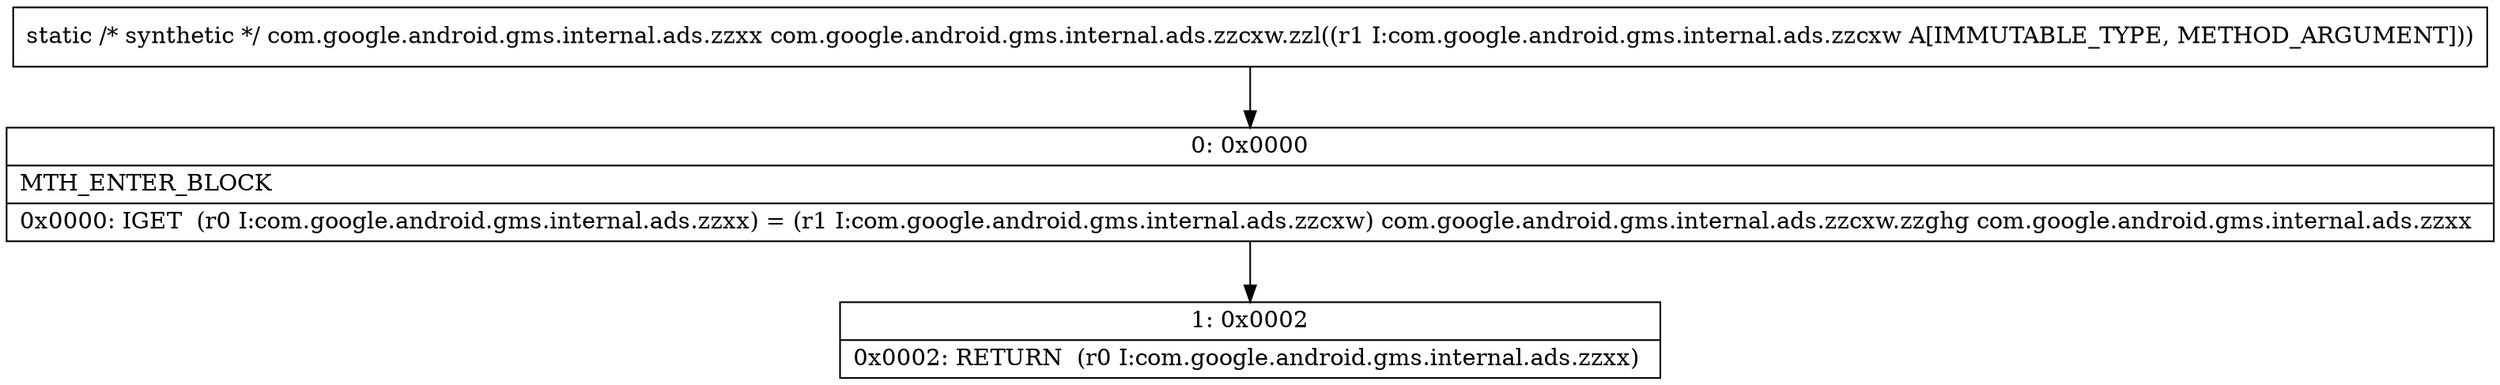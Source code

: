 digraph "CFG forcom.google.android.gms.internal.ads.zzcxw.zzl(Lcom\/google\/android\/gms\/internal\/ads\/zzcxw;)Lcom\/google\/android\/gms\/internal\/ads\/zzxx;" {
Node_0 [shape=record,label="{0\:\ 0x0000|MTH_ENTER_BLOCK\l|0x0000: IGET  (r0 I:com.google.android.gms.internal.ads.zzxx) = (r1 I:com.google.android.gms.internal.ads.zzcxw) com.google.android.gms.internal.ads.zzcxw.zzghg com.google.android.gms.internal.ads.zzxx \l}"];
Node_1 [shape=record,label="{1\:\ 0x0002|0x0002: RETURN  (r0 I:com.google.android.gms.internal.ads.zzxx) \l}"];
MethodNode[shape=record,label="{static \/* synthetic *\/ com.google.android.gms.internal.ads.zzxx com.google.android.gms.internal.ads.zzcxw.zzl((r1 I:com.google.android.gms.internal.ads.zzcxw A[IMMUTABLE_TYPE, METHOD_ARGUMENT])) }"];
MethodNode -> Node_0;
Node_0 -> Node_1;
}

